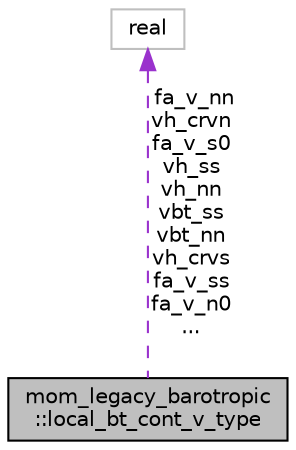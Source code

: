 digraph "mom_legacy_barotropic::local_bt_cont_v_type"
{
 // INTERACTIVE_SVG=YES
  edge [fontname="Helvetica",fontsize="10",labelfontname="Helvetica",labelfontsize="10"];
  node [fontname="Helvetica",fontsize="10",shape=record];
  Node1 [label="mom_legacy_barotropic\l::local_bt_cont_v_type",height=0.2,width=0.4,color="black", fillcolor="grey75", style="filled", fontcolor="black"];
  Node2 -> Node1 [dir="back",color="darkorchid3",fontsize="10",style="dashed",label=" fa_v_nn\nvh_crvn\nfa_v_s0\nvh_ss\nvh_nn\nvbt_ss\nvbt_nn\nvh_crvs\nfa_v_ss\nfa_v_n0\n..." ,fontname="Helvetica"];
  Node2 [label="real",height=0.2,width=0.4,color="grey75", fillcolor="white", style="filled"];
}
